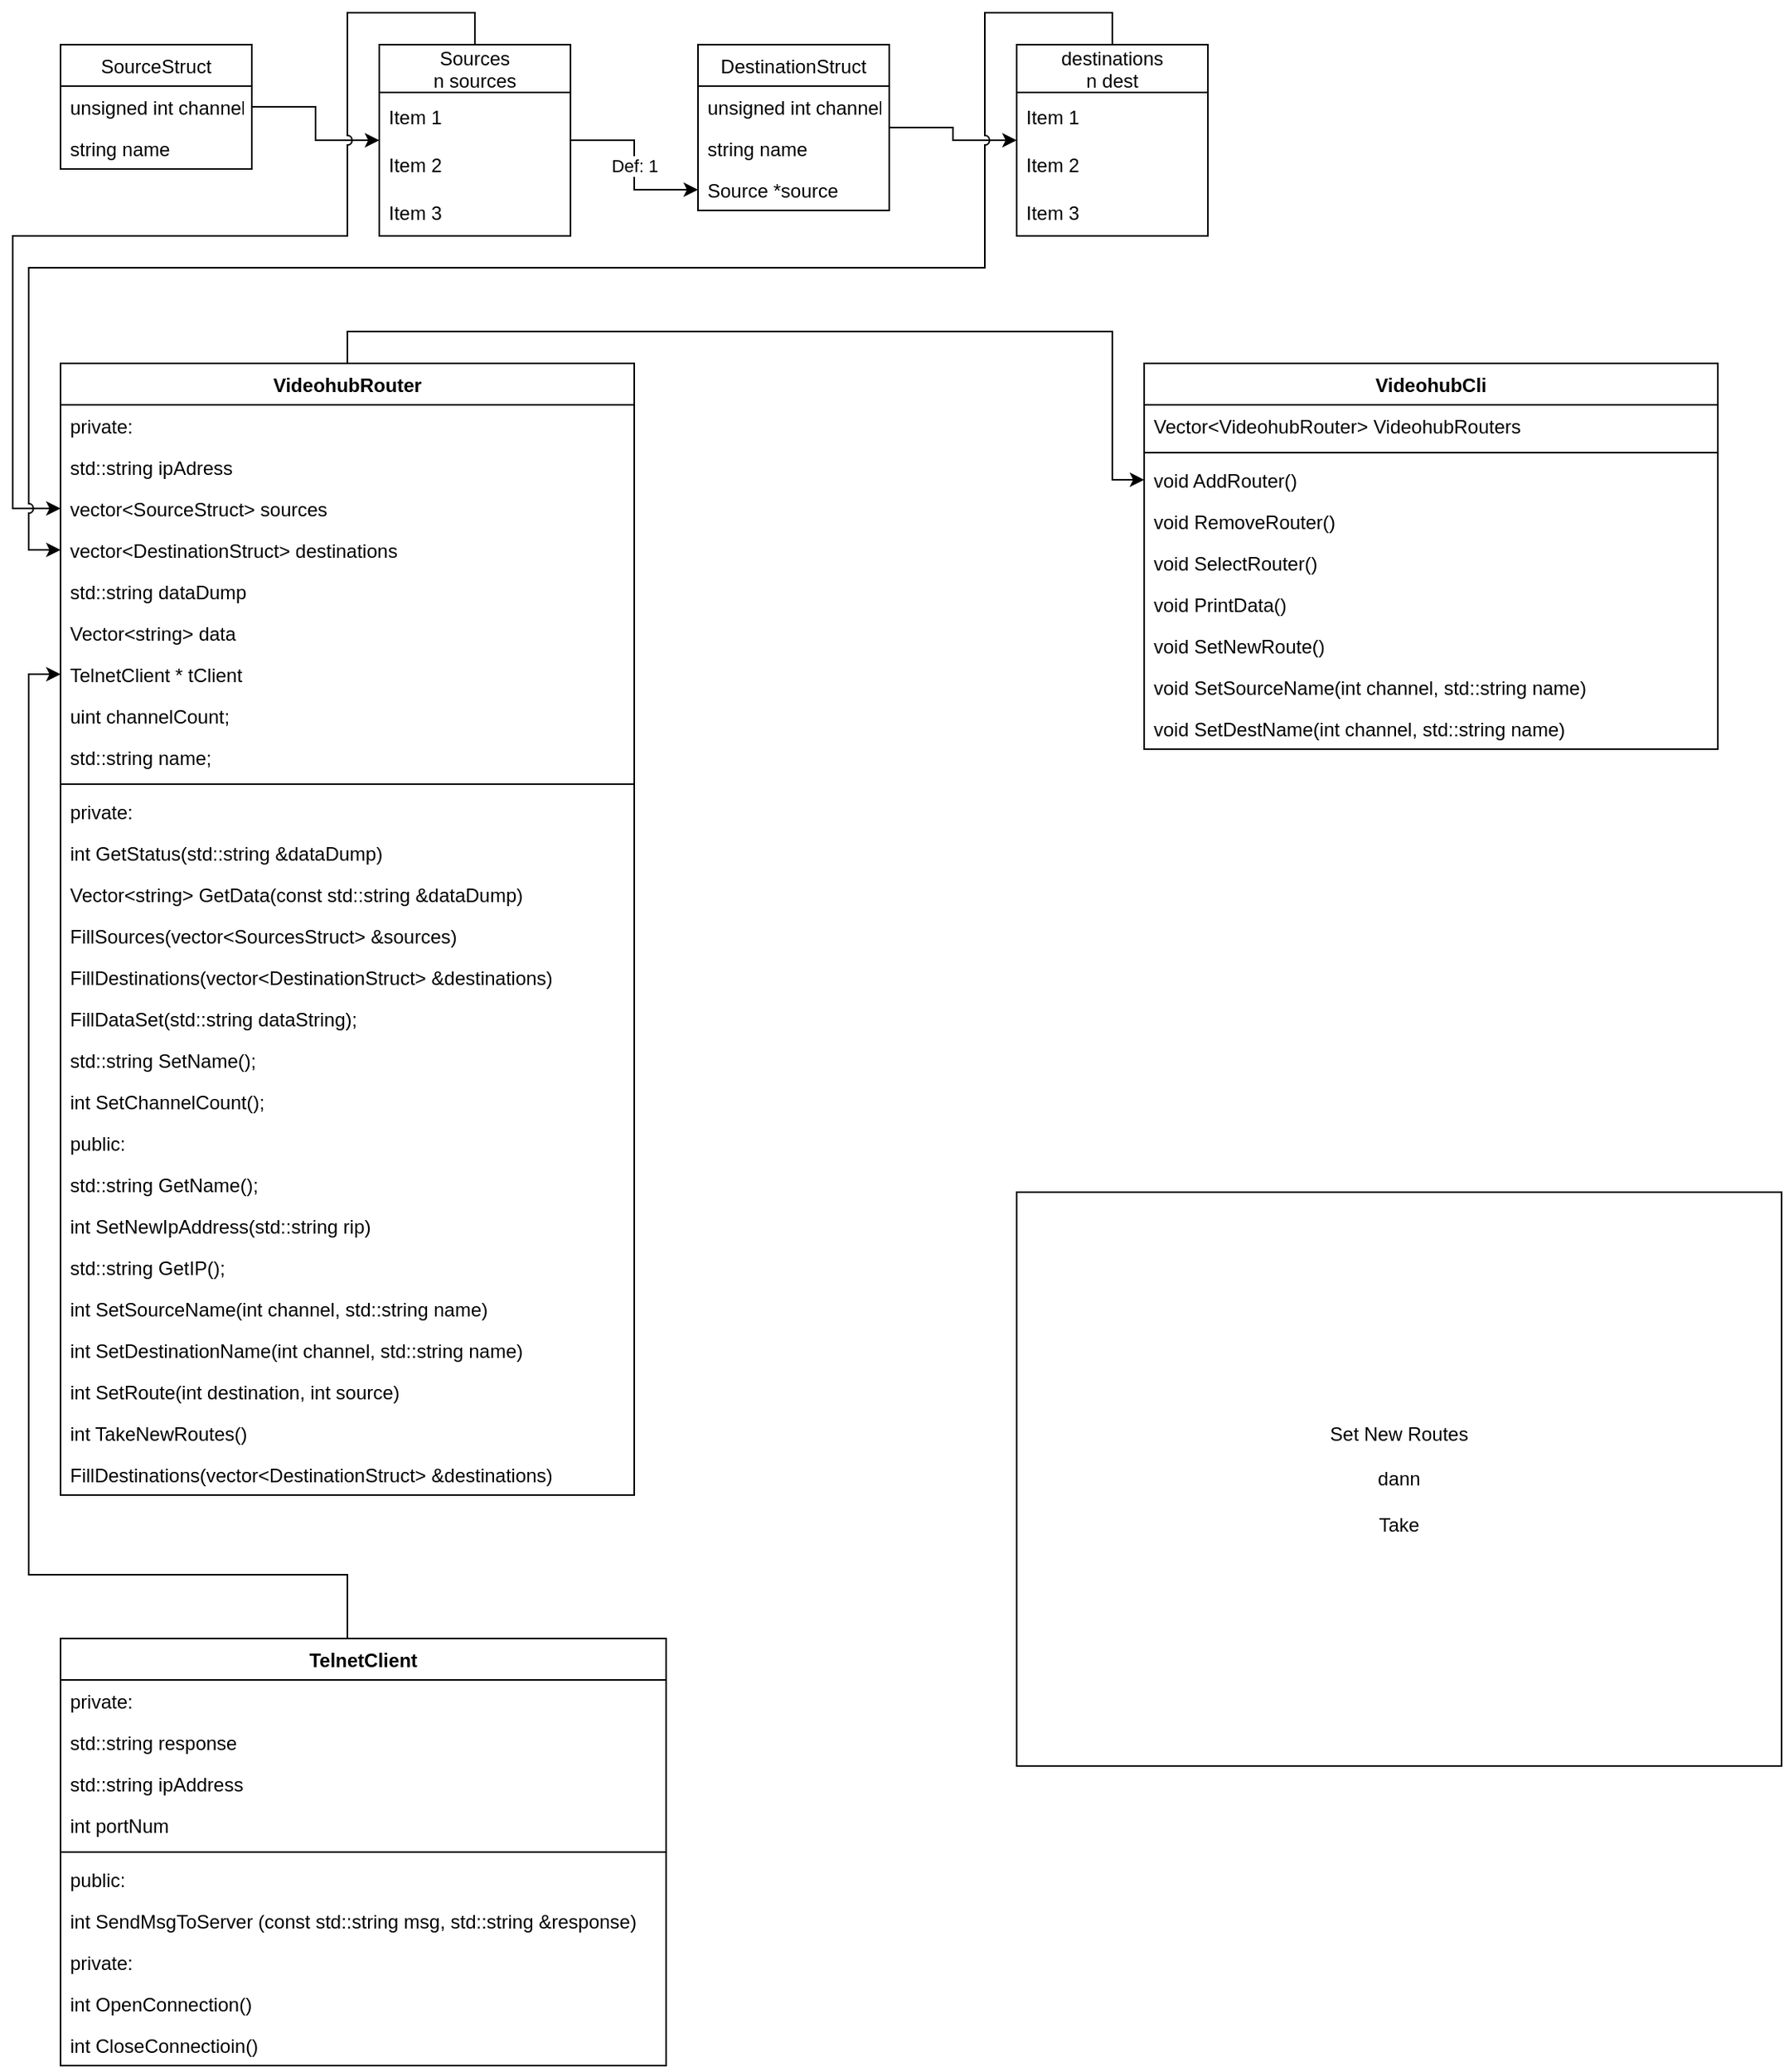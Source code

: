 <mxfile version="17.2.1" type="device"><diagram id="ykU1hyP5thKxNDC0RhFQ" name="Page-1"><mxGraphModel dx="1102" dy="865" grid="1" gridSize="10" guides="1" tooltips="1" connect="1" arrows="1" fold="1" page="1" pageScale="1" pageWidth="1169" pageHeight="827" math="0" shadow="0"><root><mxCell id="0"/><mxCell id="1" parent="0"/><mxCell id="M1Uu5FlEvmeDcBwgy7gf-7" value="SourceStruct" style="swimlane;fontStyle=0;childLayout=stackLayout;horizontal=1;startSize=26;fillColor=none;horizontalStack=0;resizeParent=1;resizeParentMax=0;resizeLast=0;collapsible=1;marginBottom=0;" parent="1" vertex="1"><mxGeometry x="40" y="40" width="120" height="78" as="geometry"/></mxCell><mxCell id="M1Uu5FlEvmeDcBwgy7gf-8" value="unsigned int channel" style="text;strokeColor=none;fillColor=none;align=left;verticalAlign=top;spacingLeft=4;spacingRight=4;overflow=hidden;rotatable=0;points=[[0,0.5],[1,0.5]];portConstraint=eastwest;" parent="M1Uu5FlEvmeDcBwgy7gf-7" vertex="1"><mxGeometry y="26" width="120" height="26" as="geometry"/></mxCell><mxCell id="M1Uu5FlEvmeDcBwgy7gf-9" value="string name" style="text;strokeColor=none;fillColor=none;align=left;verticalAlign=top;spacingLeft=4;spacingRight=4;overflow=hidden;rotatable=0;points=[[0,0.5],[1,0.5]];portConstraint=eastwest;" parent="M1Uu5FlEvmeDcBwgy7gf-7" vertex="1"><mxGeometry y="52" width="120" height="26" as="geometry"/></mxCell><mxCell id="wOJhQdNxnILW8HgRSZ6n-15" style="edgeStyle=orthogonalEdgeStyle;rounded=0;orthogonalLoop=1;jettySize=auto;html=1;" parent="1" source="M1Uu5FlEvmeDcBwgy7gf-11" target="wOJhQdNxnILW8HgRSZ6n-11" edge="1"><mxGeometry relative="1" as="geometry"/></mxCell><mxCell id="M1Uu5FlEvmeDcBwgy7gf-11" value="DestinationStruct" style="swimlane;fontStyle=0;childLayout=stackLayout;horizontal=1;startSize=26;fillColor=none;horizontalStack=0;resizeParent=1;resizeParentMax=0;resizeLast=0;collapsible=1;marginBottom=0;" parent="1" vertex="1"><mxGeometry x="440" y="40" width="120" height="104" as="geometry"/></mxCell><mxCell id="M1Uu5FlEvmeDcBwgy7gf-12" value="unsigned int channel" style="text;strokeColor=none;fillColor=none;align=left;verticalAlign=top;spacingLeft=4;spacingRight=4;overflow=hidden;rotatable=0;points=[[0,0.5],[1,0.5]];portConstraint=eastwest;" parent="M1Uu5FlEvmeDcBwgy7gf-11" vertex="1"><mxGeometry y="26" width="120" height="26" as="geometry"/></mxCell><mxCell id="M1Uu5FlEvmeDcBwgy7gf-13" value="string name" style="text;strokeColor=none;fillColor=none;align=left;verticalAlign=top;spacingLeft=4;spacingRight=4;overflow=hidden;rotatable=0;points=[[0,0.5],[1,0.5]];portConstraint=eastwest;" parent="M1Uu5FlEvmeDcBwgy7gf-11" vertex="1"><mxGeometry y="52" width="120" height="26" as="geometry"/></mxCell><mxCell id="wOJhQdNxnILW8HgRSZ6n-1" value="Source *source" style="text;strokeColor=none;fillColor=none;align=left;verticalAlign=top;spacingLeft=4;spacingRight=4;overflow=hidden;rotatable=0;points=[[0,0.5],[1,0.5]];portConstraint=eastwest;" parent="M1Uu5FlEvmeDcBwgy7gf-11" vertex="1"><mxGeometry y="78" width="120" height="26" as="geometry"/></mxCell><mxCell id="wOJhQdNxnILW8HgRSZ6n-8" value="Def: 1" style="edgeStyle=orthogonalEdgeStyle;rounded=0;orthogonalLoop=1;jettySize=auto;html=1;" parent="1" source="wOJhQdNxnILW8HgRSZ6n-3" target="wOJhQdNxnILW8HgRSZ6n-1" edge="1"><mxGeometry relative="1" as="geometry"/></mxCell><mxCell id="wOJhQdNxnILW8HgRSZ6n-3" value="Sources&#10;n sources" style="swimlane;fontStyle=0;childLayout=stackLayout;horizontal=1;startSize=30;horizontalStack=0;resizeParent=1;resizeParentMax=0;resizeLast=0;collapsible=1;marginBottom=0;" parent="1" vertex="1"><mxGeometry x="240" y="40" width="120" height="120" as="geometry"/></mxCell><mxCell id="wOJhQdNxnILW8HgRSZ6n-4" value="Item 1" style="text;strokeColor=none;fillColor=none;align=left;verticalAlign=middle;spacingLeft=4;spacingRight=4;overflow=hidden;points=[[0,0.5],[1,0.5]];portConstraint=eastwest;rotatable=0;" parent="wOJhQdNxnILW8HgRSZ6n-3" vertex="1"><mxGeometry y="30" width="120" height="30" as="geometry"/></mxCell><mxCell id="wOJhQdNxnILW8HgRSZ6n-5" value="Item 2" style="text;strokeColor=none;fillColor=none;align=left;verticalAlign=middle;spacingLeft=4;spacingRight=4;overflow=hidden;points=[[0,0.5],[1,0.5]];portConstraint=eastwest;rotatable=0;" parent="wOJhQdNxnILW8HgRSZ6n-3" vertex="1"><mxGeometry y="60" width="120" height="30" as="geometry"/></mxCell><mxCell id="wOJhQdNxnILW8HgRSZ6n-6" value="Item 3" style="text;strokeColor=none;fillColor=none;align=left;verticalAlign=middle;spacingLeft=4;spacingRight=4;overflow=hidden;points=[[0,0.5],[1,0.5]];portConstraint=eastwest;rotatable=0;" parent="wOJhQdNxnILW8HgRSZ6n-3" vertex="1"><mxGeometry y="90" width="120" height="30" as="geometry"/></mxCell><mxCell id="wOJhQdNxnILW8HgRSZ6n-7" style="edgeStyle=orthogonalEdgeStyle;rounded=0;orthogonalLoop=1;jettySize=auto;html=1;" parent="1" source="M1Uu5FlEvmeDcBwgy7gf-8" target="wOJhQdNxnILW8HgRSZ6n-3" edge="1"><mxGeometry relative="1" as="geometry"/></mxCell><mxCell id="wOJhQdNxnILW8HgRSZ6n-11" value="destinations&#10;n dest" style="swimlane;fontStyle=0;childLayout=stackLayout;horizontal=1;startSize=30;horizontalStack=0;resizeParent=1;resizeParentMax=0;resizeLast=0;collapsible=1;marginBottom=0;" parent="1" vertex="1"><mxGeometry x="640" y="40" width="120" height="120" as="geometry"/></mxCell><mxCell id="wOJhQdNxnILW8HgRSZ6n-12" value="Item 1" style="text;strokeColor=none;fillColor=none;align=left;verticalAlign=middle;spacingLeft=4;spacingRight=4;overflow=hidden;points=[[0,0.5],[1,0.5]];portConstraint=eastwest;rotatable=0;" parent="wOJhQdNxnILW8HgRSZ6n-11" vertex="1"><mxGeometry y="30" width="120" height="30" as="geometry"/></mxCell><mxCell id="wOJhQdNxnILW8HgRSZ6n-13" value="Item 2" style="text;strokeColor=none;fillColor=none;align=left;verticalAlign=middle;spacingLeft=4;spacingRight=4;overflow=hidden;points=[[0,0.5],[1,0.5]];portConstraint=eastwest;rotatable=0;" parent="wOJhQdNxnILW8HgRSZ6n-11" vertex="1"><mxGeometry y="60" width="120" height="30" as="geometry"/></mxCell><mxCell id="wOJhQdNxnILW8HgRSZ6n-14" value="Item 3" style="text;strokeColor=none;fillColor=none;align=left;verticalAlign=middle;spacingLeft=4;spacingRight=4;overflow=hidden;points=[[0,0.5],[1,0.5]];portConstraint=eastwest;rotatable=0;" parent="wOJhQdNxnILW8HgRSZ6n-11" vertex="1"><mxGeometry y="90" width="120" height="30" as="geometry"/></mxCell><mxCell id="KjCeIIz_0rtk9NLpmSg2-21" style="edgeStyle=orthogonalEdgeStyle;rounded=0;orthogonalLoop=1;jettySize=auto;html=1;" parent="1" source="8yOpbQHNtgbXSREpfG2Z-11" target="pxwbifPuT74W0pTxCj95-8" edge="1"><mxGeometry relative="1" as="geometry"><Array as="points"><mxPoint x="220" y="220"/><mxPoint x="700" y="220"/><mxPoint x="700" y="313"/></Array></mxGeometry></mxCell><mxCell id="8yOpbQHNtgbXSREpfG2Z-11" value="VideohubRouter" style="swimlane;fontStyle=1;align=center;verticalAlign=top;childLayout=stackLayout;horizontal=1;startSize=26;horizontalStack=0;resizeParent=1;resizeParentMax=0;resizeLast=0;collapsible=1;marginBottom=0;strokeColor=default;" parent="1" vertex="1"><mxGeometry x="40" y="240" width="360" height="710" as="geometry"/></mxCell><mxCell id="pxwbifPuT74W0pTxCj95-12" value="private:" style="text;strokeColor=none;fillColor=none;align=left;verticalAlign=top;spacingLeft=4;spacingRight=4;overflow=hidden;rotatable=0;points=[[0,0.5],[1,0.5]];portConstraint=eastwest;" parent="8yOpbQHNtgbXSREpfG2Z-11" vertex="1"><mxGeometry y="26" width="360" height="26" as="geometry"/></mxCell><mxCell id="8yOpbQHNtgbXSREpfG2Z-16" value="std::string ipAdress" style="text;strokeColor=none;fillColor=none;align=left;verticalAlign=top;spacingLeft=4;spacingRight=4;overflow=hidden;rotatable=0;points=[[0,0.5],[1,0.5]];portConstraint=eastwest;" parent="8yOpbQHNtgbXSREpfG2Z-11" vertex="1"><mxGeometry y="52" width="360" height="26" as="geometry"/></mxCell><mxCell id="8yOpbQHNtgbXSREpfG2Z-12" value="vector&lt;SourceStruct&gt; sources" style="text;strokeColor=none;fillColor=none;align=left;verticalAlign=top;spacingLeft=4;spacingRight=4;overflow=hidden;rotatable=0;points=[[0,0.5],[1,0.5]];portConstraint=eastwest;" parent="8yOpbQHNtgbXSREpfG2Z-11" vertex="1"><mxGeometry y="78" width="360" height="26" as="geometry"/></mxCell><mxCell id="8yOpbQHNtgbXSREpfG2Z-15" value="vector&lt;DestinationStruct&gt; destinations" style="text;strokeColor=none;fillColor=none;align=left;verticalAlign=top;spacingLeft=4;spacingRight=4;overflow=hidden;rotatable=0;points=[[0,0.5],[1,0.5]];portConstraint=eastwest;" parent="8yOpbQHNtgbXSREpfG2Z-11" vertex="1"><mxGeometry y="104" width="360" height="26" as="geometry"/></mxCell><mxCell id="pxwbifPuT74W0pTxCj95-10" value="std::string dataDump" style="text;strokeColor=none;fillColor=none;align=left;verticalAlign=top;spacingLeft=4;spacingRight=4;overflow=hidden;rotatable=0;points=[[0,0.5],[1,0.5]];portConstraint=eastwest;" parent="8yOpbQHNtgbXSREpfG2Z-11" vertex="1"><mxGeometry y="130" width="360" height="26" as="geometry"/></mxCell><mxCell id="pxwbifPuT74W0pTxCj95-9" value="Vector&lt;string&gt; data" style="text;strokeColor=none;fillColor=none;align=left;verticalAlign=top;spacingLeft=4;spacingRight=4;overflow=hidden;rotatable=0;points=[[0,0.5],[1,0.5]];portConstraint=eastwest;" parent="8yOpbQHNtgbXSREpfG2Z-11" vertex="1"><mxGeometry y="156" width="360" height="26" as="geometry"/></mxCell><mxCell id="KjCeIIz_0rtk9NLpmSg2-1" value="TelnetClient * tClient" style="text;strokeColor=none;fillColor=none;align=left;verticalAlign=top;spacingLeft=4;spacingRight=4;overflow=hidden;rotatable=0;points=[[0,0.5],[1,0.5]];portConstraint=eastwest;" parent="8yOpbQHNtgbXSREpfG2Z-11" vertex="1"><mxGeometry y="182" width="360" height="26" as="geometry"/></mxCell><mxCell id="O0NouLecPmsKj3MVPIk5-1" value="uint channelCount;" style="text;strokeColor=none;fillColor=none;align=left;verticalAlign=top;spacingLeft=4;spacingRight=4;overflow=hidden;rotatable=0;points=[[0,0.5],[1,0.5]];portConstraint=eastwest;" vertex="1" parent="8yOpbQHNtgbXSREpfG2Z-11"><mxGeometry y="208" width="360" height="26" as="geometry"/></mxCell><mxCell id="O0NouLecPmsKj3MVPIk5-2" value="std::string name;" style="text;strokeColor=none;fillColor=none;align=left;verticalAlign=top;spacingLeft=4;spacingRight=4;overflow=hidden;rotatable=0;points=[[0,0.5],[1,0.5]];portConstraint=eastwest;" vertex="1" parent="8yOpbQHNtgbXSREpfG2Z-11"><mxGeometry y="234" width="360" height="26" as="geometry"/></mxCell><mxCell id="8yOpbQHNtgbXSREpfG2Z-13" value="" style="line;strokeWidth=1;fillColor=none;align=left;verticalAlign=middle;spacingTop=-1;spacingLeft=3;spacingRight=3;rotatable=0;labelPosition=right;points=[];portConstraint=eastwest;comic=0;enumerate=0;fixDash=0;collapsible=0;pointerEvents=1;direction=east;container=0;" parent="8yOpbQHNtgbXSREpfG2Z-11" vertex="1"><mxGeometry y="260" width="360" height="8" as="geometry"/></mxCell><mxCell id="pxwbifPuT74W0pTxCj95-13" value="private:" style="text;strokeColor=none;fillColor=none;align=left;verticalAlign=top;spacingLeft=4;spacingRight=4;overflow=hidden;rotatable=0;points=[[0,0.5],[1,0.5]];portConstraint=eastwest;" parent="8yOpbQHNtgbXSREpfG2Z-11" vertex="1"><mxGeometry y="268" width="360" height="26" as="geometry"/></mxCell><mxCell id="8yOpbQHNtgbXSREpfG2Z-14" value="int GetStatus(std::string &amp;dataDump)" style="text;strokeColor=none;fillColor=none;align=left;verticalAlign=top;spacingLeft=4;spacingRight=4;overflow=hidden;rotatable=0;points=[[0,0.5],[1,0.5]];portConstraint=eastwest;" parent="8yOpbQHNtgbXSREpfG2Z-11" vertex="1"><mxGeometry y="294" width="360" height="26" as="geometry"/></mxCell><mxCell id="8yOpbQHNtgbXSREpfG2Z-17" value="Vector&lt;string&gt; GetData(const std::string &amp;dataDump)" style="text;strokeColor=none;fillColor=none;align=left;verticalAlign=top;spacingLeft=4;spacingRight=4;overflow=hidden;rotatable=0;points=[[0,0.5],[1,0.5]];portConstraint=eastwest;" parent="8yOpbQHNtgbXSREpfG2Z-11" vertex="1"><mxGeometry y="320" width="360" height="26" as="geometry"/></mxCell><mxCell id="8yOpbQHNtgbXSREpfG2Z-18" value="FillSources(vector&lt;SourcesStruct&gt; &amp;sources)" style="text;strokeColor=none;fillColor=none;align=left;verticalAlign=top;spacingLeft=4;spacingRight=4;overflow=hidden;rotatable=0;points=[[0,0.5],[1,0.5]];portConstraint=eastwest;" parent="8yOpbQHNtgbXSREpfG2Z-11" vertex="1"><mxGeometry y="346" width="360" height="26" as="geometry"/></mxCell><mxCell id="8yOpbQHNtgbXSREpfG2Z-19" value="FillDestinations(vector&lt;DestinationStruct&gt; &amp;destinations)" style="text;strokeColor=none;fillColor=none;align=left;verticalAlign=top;spacingLeft=4;spacingRight=4;overflow=hidden;rotatable=0;points=[[0,0.5],[1,0.5]];portConstraint=eastwest;" parent="8yOpbQHNtgbXSREpfG2Z-11" vertex="1"><mxGeometry y="372" width="360" height="26" as="geometry"/></mxCell><mxCell id="O0NouLecPmsKj3MVPIk5-8" value="FillDataSet(std::string dataString);" style="text;strokeColor=none;fillColor=none;align=left;verticalAlign=top;spacingLeft=4;spacingRight=4;overflow=hidden;rotatable=0;points=[[0,0.5],[1,0.5]];portConstraint=eastwest;" vertex="1" parent="8yOpbQHNtgbXSREpfG2Z-11"><mxGeometry y="398" width="360" height="26" as="geometry"/></mxCell><mxCell id="O0NouLecPmsKj3MVPIk5-4" value="std::string SetName();" style="text;strokeColor=none;fillColor=none;align=left;verticalAlign=top;spacingLeft=4;spacingRight=4;overflow=hidden;rotatable=0;points=[[0,0.5],[1,0.5]];portConstraint=eastwest;" vertex="1" parent="8yOpbQHNtgbXSREpfG2Z-11"><mxGeometry y="424" width="360" height="26" as="geometry"/></mxCell><mxCell id="KjCeIIz_0rtk9NLpmSg2-22" value="int SetChannelCount();" style="text;strokeColor=none;fillColor=none;align=left;verticalAlign=top;spacingLeft=4;spacingRight=4;overflow=hidden;rotatable=0;points=[[0,0.5],[1,0.5]];portConstraint=eastwest;" parent="8yOpbQHNtgbXSREpfG2Z-11" vertex="1"><mxGeometry y="450" width="360" height="26" as="geometry"/></mxCell><mxCell id="pxwbifPuT74W0pTxCj95-14" value="public:" style="text;strokeColor=none;fillColor=none;align=left;verticalAlign=top;spacingLeft=4;spacingRight=4;overflow=hidden;rotatable=0;points=[[0,0.5],[1,0.5]];portConstraint=eastwest;" parent="8yOpbQHNtgbXSREpfG2Z-11" vertex="1"><mxGeometry y="476" width="360" height="26" as="geometry"/></mxCell><mxCell id="O0NouLecPmsKj3MVPIk5-5" value="std::string GetName();" style="text;strokeColor=none;fillColor=none;align=left;verticalAlign=top;spacingLeft=4;spacingRight=4;overflow=hidden;rotatable=0;points=[[0,0.5],[1,0.5]];portConstraint=eastwest;" vertex="1" parent="8yOpbQHNtgbXSREpfG2Z-11"><mxGeometry y="502" width="360" height="26" as="geometry"/></mxCell><mxCell id="O0NouLecPmsKj3MVPIk5-7" value="int SetNewIpAddress(std::string rip)" style="text;strokeColor=none;fillColor=none;align=left;verticalAlign=top;spacingLeft=4;spacingRight=4;overflow=hidden;rotatable=0;points=[[0,0.5],[1,0.5]];portConstraint=eastwest;" vertex="1" parent="8yOpbQHNtgbXSREpfG2Z-11"><mxGeometry y="528" width="360" height="26" as="geometry"/></mxCell><mxCell id="O0NouLecPmsKj3MVPIk5-6" value="std::string GetIP();" style="text;strokeColor=none;fillColor=none;align=left;verticalAlign=top;spacingLeft=4;spacingRight=4;overflow=hidden;rotatable=0;points=[[0,0.5],[1,0.5]];portConstraint=eastwest;" vertex="1" parent="8yOpbQHNtgbXSREpfG2Z-11"><mxGeometry y="554" width="360" height="26" as="geometry"/></mxCell><mxCell id="8yOpbQHNtgbXSREpfG2Z-20" value="int SetSourceName(int channel, std::string name)" style="text;strokeColor=none;fillColor=none;align=left;verticalAlign=top;spacingLeft=4;spacingRight=4;overflow=hidden;rotatable=0;points=[[0,0.5],[1,0.5]];portConstraint=eastwest;" parent="8yOpbQHNtgbXSREpfG2Z-11" vertex="1"><mxGeometry y="580" width="360" height="26" as="geometry"/></mxCell><mxCell id="8yOpbQHNtgbXSREpfG2Z-21" value="int SetDestinationName(int channel, std::string name)" style="text;strokeColor=none;fillColor=none;align=left;verticalAlign=top;spacingLeft=4;spacingRight=4;overflow=hidden;rotatable=0;points=[[0,0.5],[1,0.5]];portConstraint=eastwest;" parent="8yOpbQHNtgbXSREpfG2Z-11" vertex="1"><mxGeometry y="606" width="360" height="26" as="geometry"/></mxCell><mxCell id="8yOpbQHNtgbXSREpfG2Z-22" value="int SetRoute(int destination, int source)" style="text;strokeColor=none;fillColor=none;align=left;verticalAlign=top;spacingLeft=4;spacingRight=4;overflow=hidden;rotatable=0;points=[[0,0.5],[1,0.5]];portConstraint=eastwest;" parent="8yOpbQHNtgbXSREpfG2Z-11" vertex="1"><mxGeometry y="632" width="360" height="26" as="geometry"/></mxCell><mxCell id="yAgr9NkNMyT6lo6V3sA5-1" value="int TakeNewRoutes()" style="text;strokeColor=none;fillColor=none;align=left;verticalAlign=top;spacingLeft=4;spacingRight=4;overflow=hidden;rotatable=0;points=[[0,0.5],[1,0.5]];portConstraint=eastwest;" parent="8yOpbQHNtgbXSREpfG2Z-11" vertex="1"><mxGeometry y="658" width="360" height="26" as="geometry"/></mxCell><mxCell id="O0NouLecPmsKj3MVPIk5-3" value="FillDestinations(vector&lt;DestinationStruct&gt; &amp;destinations)" style="text;strokeColor=none;fillColor=none;align=left;verticalAlign=top;spacingLeft=4;spacingRight=4;overflow=hidden;rotatable=0;points=[[0,0.5],[1,0.5]];portConstraint=eastwest;" vertex="1" parent="8yOpbQHNtgbXSREpfG2Z-11"><mxGeometry y="684" width="360" height="26" as="geometry"/></mxCell><mxCell id="pxwbifPuT74W0pTxCj95-1" style="edgeStyle=orthogonalEdgeStyle;rounded=0;orthogonalLoop=1;jettySize=auto;html=1;entryX=0.5;entryY=0;entryDx=0;entryDy=0;jumpStyle=arc;endArrow=none;endFill=0;startArrow=classic;startFill=1;" parent="1" source="8yOpbQHNtgbXSREpfG2Z-12" target="wOJhQdNxnILW8HgRSZ6n-3" edge="1"><mxGeometry relative="1" as="geometry"><Array as="points"><mxPoint x="10" y="331"/><mxPoint x="10" y="160"/><mxPoint x="220" y="160"/><mxPoint x="220" y="20"/><mxPoint x="300" y="20"/></Array></mxGeometry></mxCell><mxCell id="pxwbifPuT74W0pTxCj95-2" style="edgeStyle=orthogonalEdgeStyle;rounded=0;orthogonalLoop=1;jettySize=auto;html=1;entryX=0.5;entryY=0;entryDx=0;entryDy=0;jumpStyle=arc;startArrow=classic;startFill=1;endArrow=none;endFill=0;" parent="1" source="8yOpbQHNtgbXSREpfG2Z-15" target="wOJhQdNxnILW8HgRSZ6n-11" edge="1"><mxGeometry relative="1" as="geometry"><Array as="points"><mxPoint x="20" y="357"/><mxPoint x="20" y="180"/><mxPoint x="620" y="180"/><mxPoint x="620" y="20"/><mxPoint x="700" y="20"/></Array></mxGeometry></mxCell><mxCell id="pxwbifPuT74W0pTxCj95-4" value="VideohubCli" style="swimlane;fontStyle=1;align=center;verticalAlign=top;childLayout=stackLayout;horizontal=1;startSize=26;horizontalStack=0;resizeParent=1;resizeParentMax=0;resizeLast=0;collapsible=1;marginBottom=0;" parent="1" vertex="1"><mxGeometry x="720" y="240" width="360" height="242" as="geometry"/></mxCell><mxCell id="pxwbifPuT74W0pTxCj95-5" value="Vector&lt;VideohubRouter&gt; VideohubRouters" style="text;strokeColor=none;fillColor=none;align=left;verticalAlign=top;spacingLeft=4;spacingRight=4;overflow=hidden;rotatable=0;points=[[0,0.5],[1,0.5]];portConstraint=eastwest;" parent="pxwbifPuT74W0pTxCj95-4" vertex="1"><mxGeometry y="26" width="360" height="26" as="geometry"/></mxCell><mxCell id="pxwbifPuT74W0pTxCj95-6" value="" style="line;strokeWidth=1;fillColor=none;align=left;verticalAlign=middle;spacingTop=-1;spacingLeft=3;spacingRight=3;rotatable=0;labelPosition=right;points=[];portConstraint=eastwest;" parent="pxwbifPuT74W0pTxCj95-4" vertex="1"><mxGeometry y="52" width="360" height="8" as="geometry"/></mxCell><mxCell id="pxwbifPuT74W0pTxCj95-8" value="void AddRouter()" style="text;strokeColor=none;fillColor=none;align=left;verticalAlign=top;spacingLeft=4;spacingRight=4;overflow=hidden;rotatable=0;points=[[0,0.5],[1,0.5]];portConstraint=eastwest;" parent="pxwbifPuT74W0pTxCj95-4" vertex="1"><mxGeometry y="60" width="360" height="26" as="geometry"/></mxCell><mxCell id="yAgr9NkNMyT6lo6V3sA5-4" value="void RemoveRouter()" style="text;strokeColor=none;fillColor=none;align=left;verticalAlign=top;spacingLeft=4;spacingRight=4;overflow=hidden;rotatable=0;points=[[0,0.5],[1,0.5]];portConstraint=eastwest;" parent="pxwbifPuT74W0pTxCj95-4" vertex="1"><mxGeometry y="86" width="360" height="26" as="geometry"/></mxCell><mxCell id="KjCeIIz_0rtk9NLpmSg2-17" value="void SelectRouter()" style="text;strokeColor=none;fillColor=none;align=left;verticalAlign=top;spacingLeft=4;spacingRight=4;overflow=hidden;rotatable=0;points=[[0,0.5],[1,0.5]];portConstraint=eastwest;" parent="pxwbifPuT74W0pTxCj95-4" vertex="1"><mxGeometry y="112" width="360" height="26" as="geometry"/></mxCell><mxCell id="pxwbifPuT74W0pTxCj95-7" value="void PrintData()" style="text;strokeColor=none;fillColor=none;align=left;verticalAlign=top;spacingLeft=4;spacingRight=4;overflow=hidden;rotatable=0;points=[[0,0.5],[1,0.5]];portConstraint=eastwest;" parent="pxwbifPuT74W0pTxCj95-4" vertex="1"><mxGeometry y="138" width="360" height="26" as="geometry"/></mxCell><mxCell id="yAgr9NkNMyT6lo6V3sA5-2" value="void SetNewRoute()" style="text;strokeColor=none;fillColor=none;align=left;verticalAlign=top;spacingLeft=4;spacingRight=4;overflow=hidden;rotatable=0;points=[[0,0.5],[1,0.5]];portConstraint=eastwest;" parent="pxwbifPuT74W0pTxCj95-4" vertex="1"><mxGeometry y="164" width="360" height="26" as="geometry"/></mxCell><mxCell id="KjCeIIz_0rtk9NLpmSg2-18" value="void SetSourceName(int channel, std::string name)" style="text;strokeColor=none;fillColor=none;align=left;verticalAlign=top;spacingLeft=4;spacingRight=4;overflow=hidden;rotatable=0;points=[[0,0.5],[1,0.5]];portConstraint=eastwest;" parent="pxwbifPuT74W0pTxCj95-4" vertex="1"><mxGeometry y="190" width="360" height="26" as="geometry"/></mxCell><mxCell id="KjCeIIz_0rtk9NLpmSg2-19" value="void SetDestName(int channel, std::string name)" style="text;strokeColor=none;fillColor=none;align=left;verticalAlign=top;spacingLeft=4;spacingRight=4;overflow=hidden;rotatable=0;points=[[0,0.5],[1,0.5]];portConstraint=eastwest;" parent="pxwbifPuT74W0pTxCj95-4" vertex="1"><mxGeometry y="216" width="360" height="26" as="geometry"/></mxCell><mxCell id="KjCeIIz_0rtk9NLpmSg2-20" style="edgeStyle=orthogonalEdgeStyle;rounded=0;orthogonalLoop=1;jettySize=auto;html=1;" parent="1" source="KjCeIIz_0rtk9NLpmSg2-2" target="KjCeIIz_0rtk9NLpmSg2-1" edge="1"><mxGeometry relative="1" as="geometry"><Array as="points"><mxPoint x="220" y="1000"/><mxPoint x="20" y="1000"/><mxPoint x="20" y="435"/></Array></mxGeometry></mxCell><mxCell id="KjCeIIz_0rtk9NLpmSg2-2" value="TelnetClient" style="swimlane;fontStyle=1;align=center;verticalAlign=top;childLayout=stackLayout;horizontal=1;startSize=26;horizontalStack=0;resizeParent=1;resizeParentMax=0;resizeLast=0;collapsible=1;marginBottom=0;" parent="1" vertex="1"><mxGeometry x="40" y="1040" width="380" height="268" as="geometry"/></mxCell><mxCell id="KjCeIIz_0rtk9NLpmSg2-8" value="private:" style="text;strokeColor=none;fillColor=none;align=left;verticalAlign=top;spacingLeft=4;spacingRight=4;overflow=hidden;rotatable=0;points=[[0,0.5],[1,0.5]];portConstraint=eastwest;" parent="KjCeIIz_0rtk9NLpmSg2-2" vertex="1"><mxGeometry y="26" width="380" height="26" as="geometry"/></mxCell><mxCell id="KjCeIIz_0rtk9NLpmSg2-10" value="std::string response" style="text;strokeColor=none;fillColor=none;align=left;verticalAlign=top;spacingLeft=4;spacingRight=4;overflow=hidden;rotatable=0;points=[[0,0.5],[1,0.5]];portConstraint=eastwest;" parent="KjCeIIz_0rtk9NLpmSg2-2" vertex="1"><mxGeometry y="52" width="380" height="26" as="geometry"/></mxCell><mxCell id="KjCeIIz_0rtk9NLpmSg2-11" value="std::string ipAddress" style="text;strokeColor=none;fillColor=none;align=left;verticalAlign=top;spacingLeft=4;spacingRight=4;overflow=hidden;rotatable=0;points=[[0,0.5],[1,0.5]];portConstraint=eastwest;" parent="KjCeIIz_0rtk9NLpmSg2-2" vertex="1"><mxGeometry y="78" width="380" height="26" as="geometry"/></mxCell><mxCell id="KjCeIIz_0rtk9NLpmSg2-12" value="int portNum" style="text;strokeColor=none;fillColor=none;align=left;verticalAlign=top;spacingLeft=4;spacingRight=4;overflow=hidden;rotatable=0;points=[[0,0.5],[1,0.5]];portConstraint=eastwest;" parent="KjCeIIz_0rtk9NLpmSg2-2" vertex="1"><mxGeometry y="104" width="380" height="26" as="geometry"/></mxCell><mxCell id="KjCeIIz_0rtk9NLpmSg2-4" value="" style="line;strokeWidth=1;fillColor=none;align=left;verticalAlign=middle;spacingTop=-1;spacingLeft=3;spacingRight=3;rotatable=0;labelPosition=right;points=[];portConstraint=eastwest;" parent="KjCeIIz_0rtk9NLpmSg2-2" vertex="1"><mxGeometry y="130" width="380" height="8" as="geometry"/></mxCell><mxCell id="KjCeIIz_0rtk9NLpmSg2-5" value="public:" style="text;strokeColor=none;fillColor=none;align=left;verticalAlign=top;spacingLeft=4;spacingRight=4;overflow=hidden;rotatable=0;points=[[0,0.5],[1,0.5]];portConstraint=eastwest;" parent="KjCeIIz_0rtk9NLpmSg2-2" vertex="1"><mxGeometry y="138" width="380" height="26" as="geometry"/></mxCell><mxCell id="KjCeIIz_0rtk9NLpmSg2-9" value="int SendMsgToServer (const std::string msg, std::string &amp;response)" style="text;strokeColor=none;fillColor=none;align=left;verticalAlign=top;spacingLeft=4;spacingRight=4;overflow=hidden;rotatable=0;points=[[0,0.5],[1,0.5]];portConstraint=eastwest;" parent="KjCeIIz_0rtk9NLpmSg2-2" vertex="1"><mxGeometry y="164" width="380" height="26" as="geometry"/></mxCell><mxCell id="KjCeIIz_0rtk9NLpmSg2-13" value="private:" style="text;strokeColor=none;fillColor=none;align=left;verticalAlign=top;spacingLeft=4;spacingRight=4;overflow=hidden;rotatable=0;points=[[0,0.5],[1,0.5]];portConstraint=eastwest;" parent="KjCeIIz_0rtk9NLpmSg2-2" vertex="1"><mxGeometry y="190" width="380" height="26" as="geometry"/></mxCell><mxCell id="KjCeIIz_0rtk9NLpmSg2-14" value="int OpenConnection()" style="text;strokeColor=none;fillColor=none;align=left;verticalAlign=top;spacingLeft=4;spacingRight=4;overflow=hidden;rotatable=0;points=[[0,0.5],[1,0.5]];portConstraint=eastwest;" parent="KjCeIIz_0rtk9NLpmSg2-2" vertex="1"><mxGeometry y="216" width="380" height="26" as="geometry"/></mxCell><mxCell id="KjCeIIz_0rtk9NLpmSg2-16" value="int CloseConnectioin()" style="text;strokeColor=none;fillColor=none;align=left;verticalAlign=top;spacingLeft=4;spacingRight=4;overflow=hidden;rotatable=0;points=[[0,0.5],[1,0.5]];portConstraint=eastwest;" parent="KjCeIIz_0rtk9NLpmSg2-2" vertex="1"><mxGeometry y="242" width="380" height="26" as="geometry"/></mxCell><mxCell id="Zy0o3QXqp5k7g73ej-xV-1" value="Set New Routes&lt;br&gt;&lt;br&gt;dann&lt;br&gt;&lt;br&gt;Take" style="rounded=0;whiteSpace=wrap;html=1;" parent="1" vertex="1"><mxGeometry x="640" y="760" width="480" height="360" as="geometry"/></mxCell></root></mxGraphModel></diagram></mxfile>